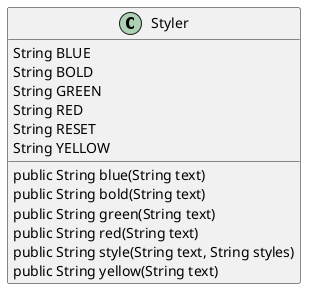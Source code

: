 @startuml
skinparam linetype Ortho
class Styler {
    String BLUE
    String BOLD
    String GREEN
    String RED
    String RESET
    String YELLOW
    public String blue(String text)
    public String bold(String text)
    public String green(String text)
    public String red(String text)
    public String style(String text, String styles)
    public String yellow(String text)
}
@enduml
